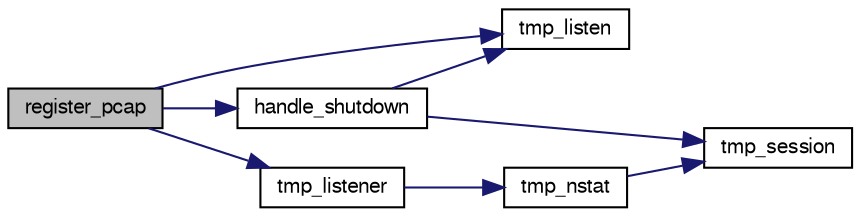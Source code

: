 digraph G
{
  bgcolor="transparent";
  edge [fontname="FreeSans",fontsize="10",labelfontname="FreeSans",labelfontsize="10"];
  node [fontname="FreeSans",fontsize="10",shape=record];
  rankdir=LR;
  Node1 [label="register_pcap",height=0.2,width=0.4,color="black", fillcolor="grey75", style="filled" fontcolor="black"];
  Node1 -> Node2 [color="midnightblue",fontsize="10",style="solid",fontname="FreeSans"];
  Node2 [label="handle_shutdown",height=0.2,width=0.4,color="black",URL="$tmp_8h.html#a53f24a97bc6ad077f4642e2c14322c6a"];
  Node2 -> Node3 [color="midnightblue",fontsize="10",style="solid",fontname="FreeSans"];
  Node3 [label="tmp_listen",height=0.2,width=0.4,color="black",URL="$tmp_8h.html#a353652186fc16daaddb7cfc9e13c111a"];
  Node2 -> Node4 [color="midnightblue",fontsize="10",style="solid",fontname="FreeSans"];
  Node4 [label="tmp_session",height=0.2,width=0.4,color="black",URL="$tmp_8h.html#a580c729deca8991247f8cfd9c36b51e3"];
  Node1 -> Node3 [color="midnightblue",fontsize="10",style="solid",fontname="FreeSans"];
  Node1 -> Node5 [color="midnightblue",fontsize="10",style="solid",fontname="FreeSans"];
  Node5 [label="tmp_listener",height=0.2,width=0.4,color="black",URL="$tmp_8h.html#ac89bac0cecc42a303ffa9d7e17222adf"];
  Node5 -> Node6 [color="midnightblue",fontsize="10",style="solid",fontname="FreeSans"];
  Node6 [label="tmp_nstat",height=0.2,width=0.4,color="black",URL="$tmp__net__mgmt_8c.html#a9924eba29845f4e0c0deab476267d6f2"];
  Node6 -> Node4 [color="midnightblue",fontsize="10",style="solid",fontname="FreeSans"];
}
